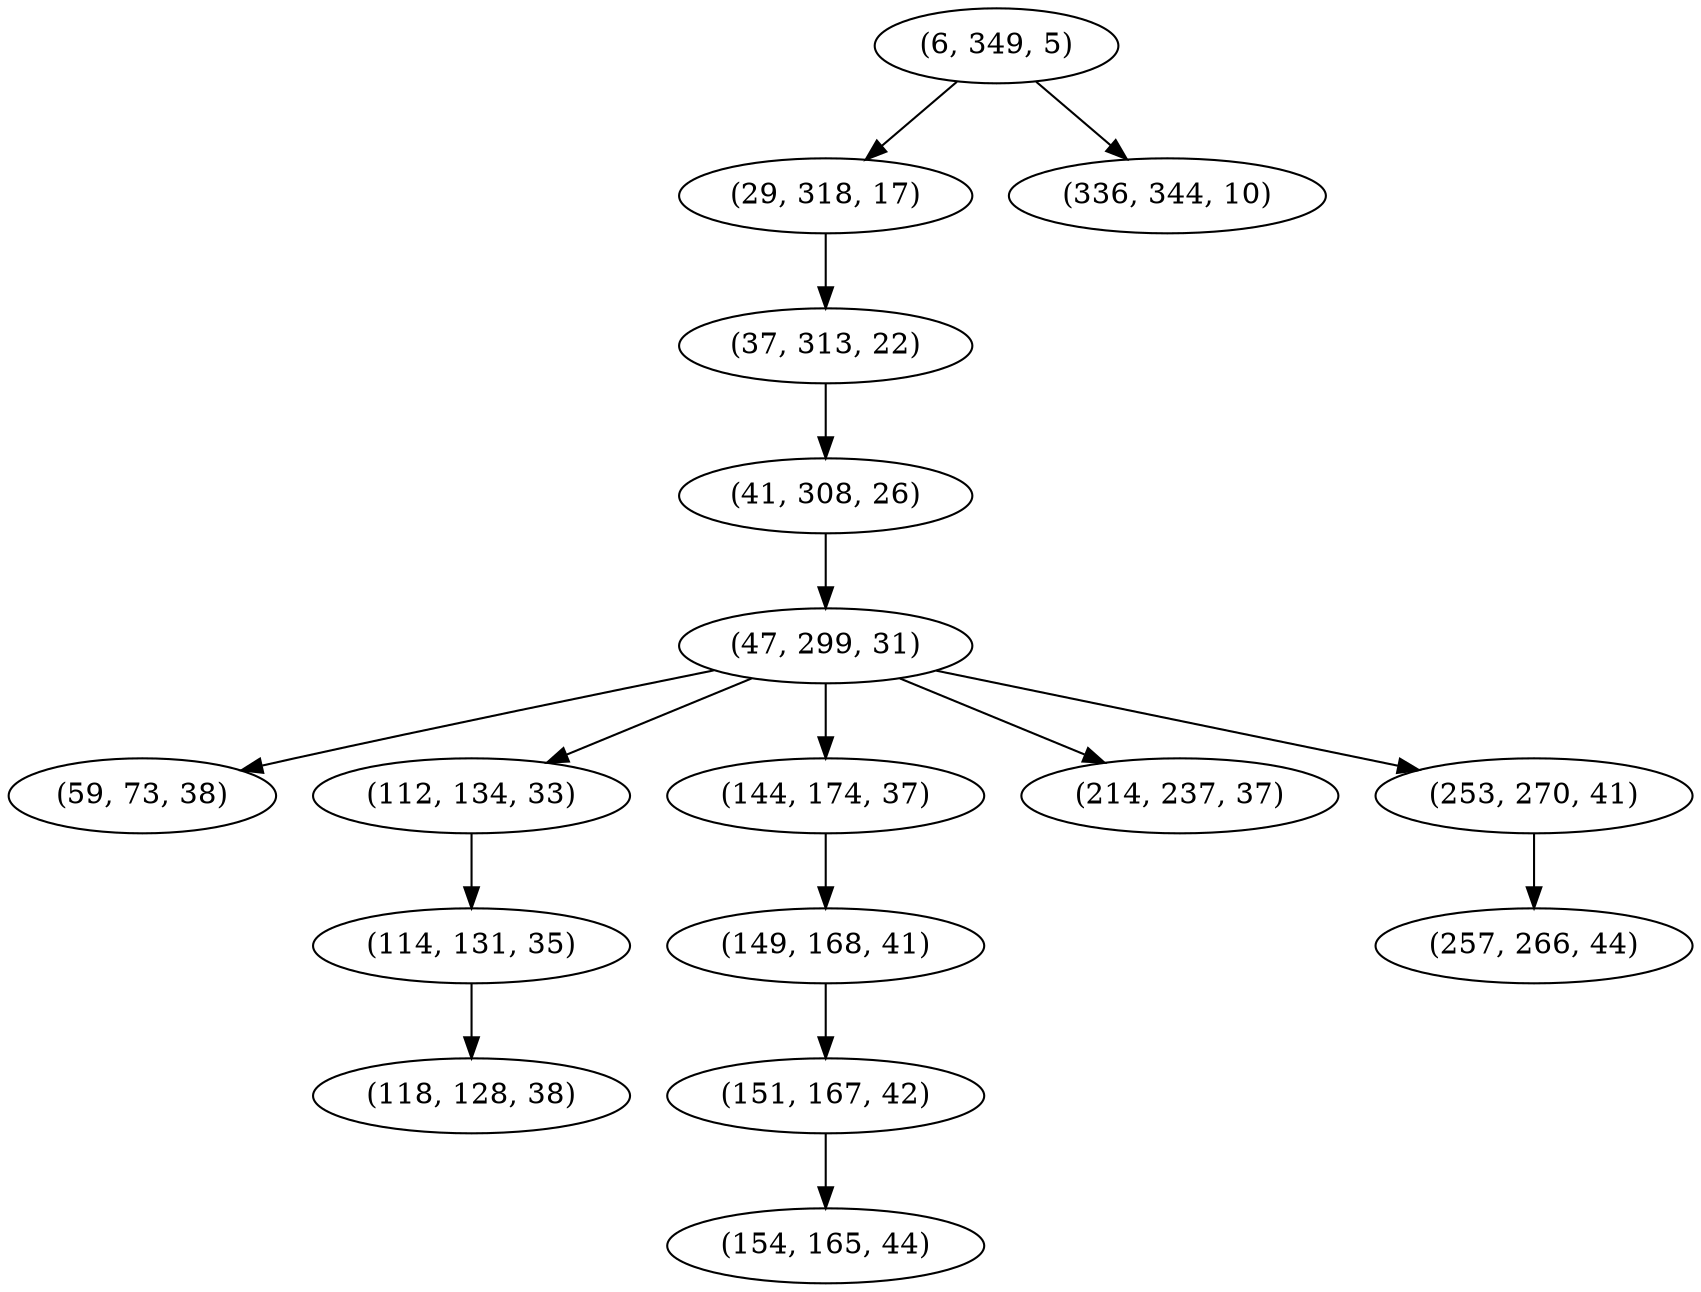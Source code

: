 digraph tree {
    "(6, 349, 5)";
    "(29, 318, 17)";
    "(37, 313, 22)";
    "(41, 308, 26)";
    "(47, 299, 31)";
    "(59, 73, 38)";
    "(112, 134, 33)";
    "(114, 131, 35)";
    "(118, 128, 38)";
    "(144, 174, 37)";
    "(149, 168, 41)";
    "(151, 167, 42)";
    "(154, 165, 44)";
    "(214, 237, 37)";
    "(253, 270, 41)";
    "(257, 266, 44)";
    "(336, 344, 10)";
    "(6, 349, 5)" -> "(29, 318, 17)";
    "(6, 349, 5)" -> "(336, 344, 10)";
    "(29, 318, 17)" -> "(37, 313, 22)";
    "(37, 313, 22)" -> "(41, 308, 26)";
    "(41, 308, 26)" -> "(47, 299, 31)";
    "(47, 299, 31)" -> "(59, 73, 38)";
    "(47, 299, 31)" -> "(112, 134, 33)";
    "(47, 299, 31)" -> "(144, 174, 37)";
    "(47, 299, 31)" -> "(214, 237, 37)";
    "(47, 299, 31)" -> "(253, 270, 41)";
    "(112, 134, 33)" -> "(114, 131, 35)";
    "(114, 131, 35)" -> "(118, 128, 38)";
    "(144, 174, 37)" -> "(149, 168, 41)";
    "(149, 168, 41)" -> "(151, 167, 42)";
    "(151, 167, 42)" -> "(154, 165, 44)";
    "(253, 270, 41)" -> "(257, 266, 44)";
}
